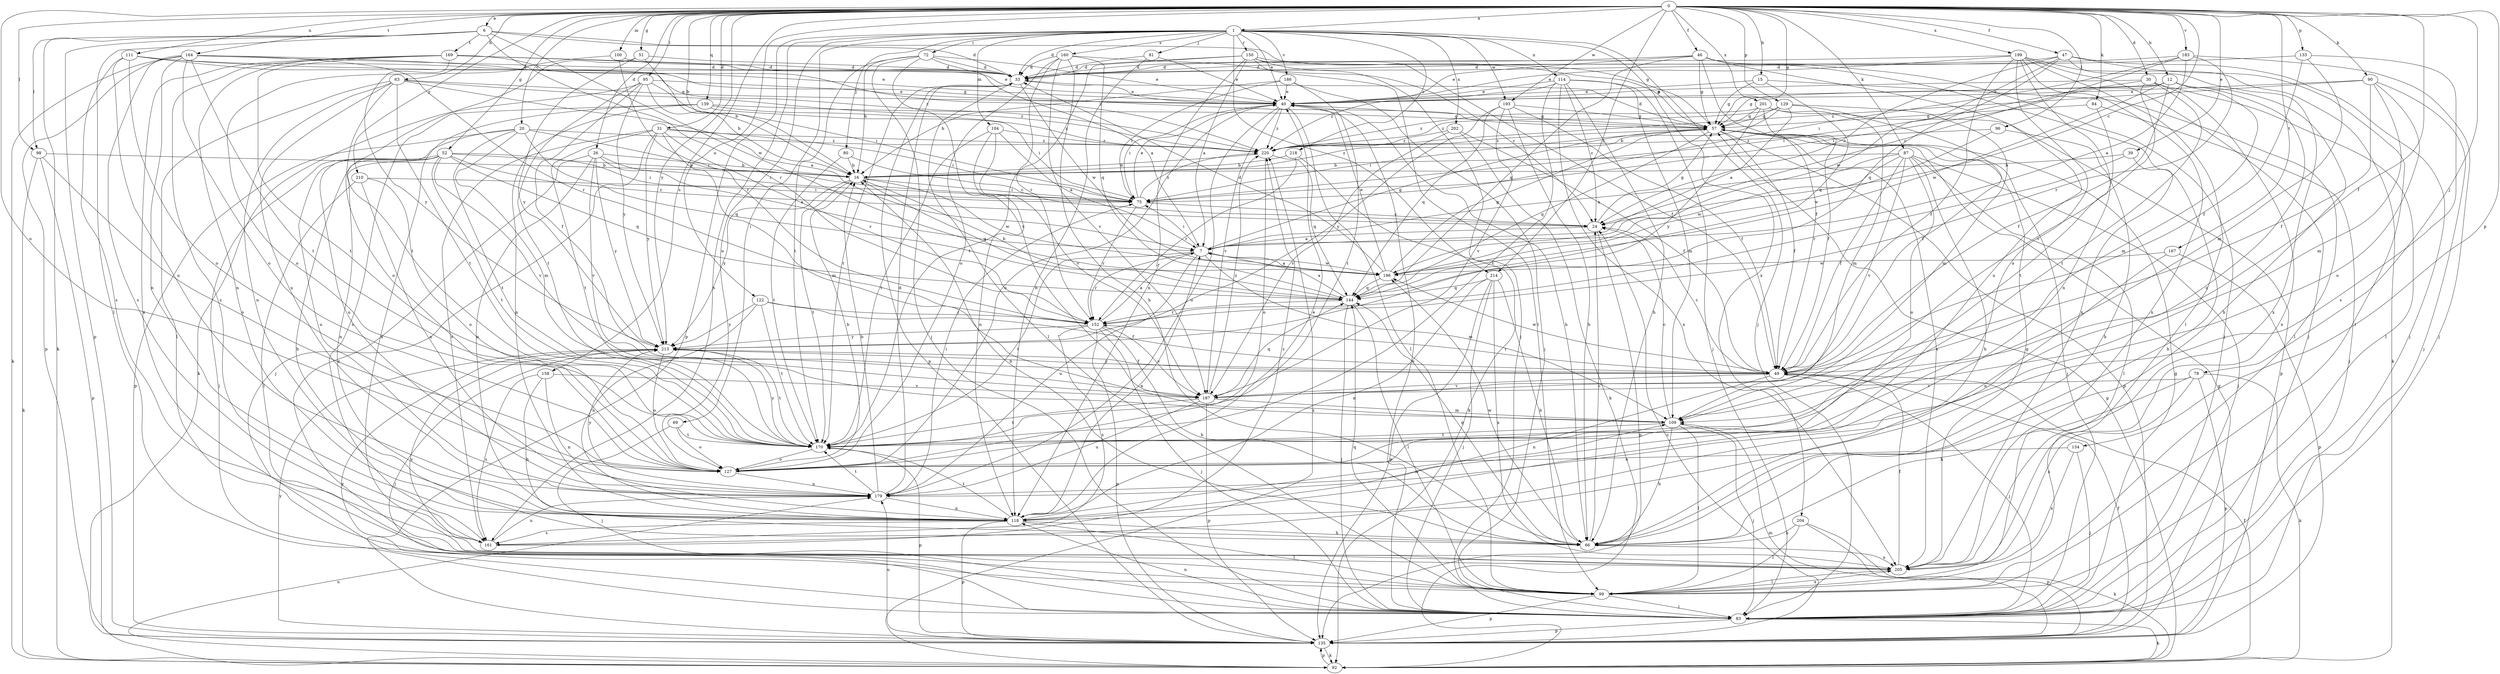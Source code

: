 strict digraph  {
0;
1;
6;
7;
12;
15;
16;
20;
24;
26;
30;
31;
33;
39;
40;
46;
47;
49;
51;
52;
57;
63;
66;
69;
72;
75;
78;
80;
81;
83;
84;
87;
90;
92;
95;
96;
98;
99;
100;
104;
109;
111;
114;
118;
122;
127;
129;
133;
134;
135;
139;
144;
150;
152;
158;
160;
161;
164;
167;
169;
170;
179;
183;
186;
187;
193;
196;
199;
201;
202;
204;
205;
210;
213;
214;
218;
220;
0 -> 1  [label=a];
0 -> 6  [label=a];
0 -> 12  [label=b];
0 -> 15  [label=b];
0 -> 16  [label=b];
0 -> 20  [label=c];
0 -> 24  [label=c];
0 -> 26  [label=d];
0 -> 30  [label=d];
0 -> 31  [label=d];
0 -> 39  [label=e];
0 -> 46  [label=f];
0 -> 47  [label=f];
0 -> 49  [label=f];
0 -> 51  [label=g];
0 -> 52  [label=g];
0 -> 57  [label=g];
0 -> 63  [label=h];
0 -> 78  [label=j];
0 -> 84  [label=k];
0 -> 87  [label=k];
0 -> 90  [label=k];
0 -> 95  [label=l];
0 -> 96  [label=l];
0 -> 98  [label=l];
0 -> 100  [label=m];
0 -> 111  [label=n];
0 -> 122  [label=o];
0 -> 127  [label=o];
0 -> 129  [label=p];
0 -> 133  [label=p];
0 -> 134  [label=p];
0 -> 139  [label=q];
0 -> 158  [label=s];
0 -> 164  [label=t];
0 -> 167  [label=t];
0 -> 183  [label=v];
0 -> 193  [label=w];
0 -> 199  [label=x];
0 -> 201  [label=x];
0 -> 210  [label=y];
0 -> 213  [label=y];
0 -> 214  [label=z];
1 -> 33  [label=d];
1 -> 40  [label=e];
1 -> 69  [label=i];
1 -> 72  [label=i];
1 -> 80  [label=j];
1 -> 81  [label=j];
1 -> 83  [label=j];
1 -> 104  [label=m];
1 -> 114  [label=n];
1 -> 127  [label=o];
1 -> 135  [label=p];
1 -> 150  [label=r];
1 -> 160  [label=s];
1 -> 161  [label=s];
1 -> 186  [label=v];
1 -> 193  [label=w];
1 -> 202  [label=x];
1 -> 204  [label=x];
1 -> 214  [label=z];
1 -> 218  [label=z];
6 -> 33  [label=d];
6 -> 57  [label=g];
6 -> 92  [label=k];
6 -> 98  [label=l];
6 -> 99  [label=l];
6 -> 135  [label=p];
6 -> 152  [label=r];
6 -> 169  [label=t];
6 -> 196  [label=w];
7 -> 57  [label=g];
7 -> 75  [label=i];
7 -> 109  [label=m];
7 -> 152  [label=r];
7 -> 170  [label=t];
7 -> 179  [label=u];
7 -> 196  [label=w];
12 -> 40  [label=e];
12 -> 49  [label=f];
12 -> 57  [label=g];
12 -> 66  [label=h];
12 -> 75  [label=i];
12 -> 109  [label=m];
12 -> 179  [label=u];
12 -> 196  [label=w];
15 -> 40  [label=e];
15 -> 57  [label=g];
15 -> 99  [label=l];
15 -> 144  [label=q];
16 -> 75  [label=i];
16 -> 144  [label=q];
16 -> 170  [label=t];
16 -> 196  [label=w];
16 -> 213  [label=y];
20 -> 75  [label=i];
20 -> 109  [label=m];
20 -> 135  [label=p];
20 -> 144  [label=q];
20 -> 170  [label=t];
20 -> 179  [label=u];
20 -> 220  [label=z];
24 -> 7  [label=a];
24 -> 57  [label=g];
24 -> 135  [label=p];
26 -> 7  [label=a];
26 -> 16  [label=b];
26 -> 75  [label=i];
26 -> 118  [label=n];
26 -> 187  [label=v];
26 -> 205  [label=x];
26 -> 213  [label=y];
30 -> 40  [label=e];
30 -> 75  [label=i];
30 -> 99  [label=l];
30 -> 170  [label=t];
30 -> 187  [label=v];
30 -> 205  [label=x];
31 -> 75  [label=i];
31 -> 83  [label=j];
31 -> 109  [label=m];
31 -> 152  [label=r];
31 -> 161  [label=s];
31 -> 170  [label=t];
31 -> 213  [label=y];
31 -> 220  [label=z];
33 -> 40  [label=e];
33 -> 99  [label=l];
33 -> 135  [label=p];
33 -> 170  [label=t];
33 -> 196  [label=w];
39 -> 16  [label=b];
39 -> 66  [label=h];
39 -> 152  [label=r];
40 -> 57  [label=g];
40 -> 66  [label=h];
40 -> 75  [label=i];
40 -> 99  [label=l];
40 -> 127  [label=o];
40 -> 179  [label=u];
40 -> 187  [label=v];
40 -> 220  [label=z];
46 -> 33  [label=d];
46 -> 40  [label=e];
46 -> 49  [label=f];
46 -> 57  [label=g];
46 -> 83  [label=j];
46 -> 144  [label=q];
46 -> 179  [label=u];
46 -> 205  [label=x];
47 -> 24  [label=c];
47 -> 33  [label=d];
47 -> 83  [label=j];
47 -> 99  [label=l];
47 -> 144  [label=q];
47 -> 196  [label=w];
47 -> 205  [label=x];
49 -> 24  [label=c];
49 -> 83  [label=j];
49 -> 118  [label=n];
49 -> 152  [label=r];
49 -> 187  [label=v];
49 -> 196  [label=w];
49 -> 213  [label=y];
51 -> 16  [label=b];
51 -> 33  [label=d];
51 -> 170  [label=t];
51 -> 213  [label=y];
52 -> 16  [label=b];
52 -> 24  [label=c];
52 -> 66  [label=h];
52 -> 75  [label=i];
52 -> 83  [label=j];
52 -> 118  [label=n];
52 -> 144  [label=q];
52 -> 170  [label=t];
52 -> 179  [label=u];
52 -> 187  [label=v];
57 -> 33  [label=d];
57 -> 49  [label=f];
57 -> 75  [label=i];
57 -> 83  [label=j];
57 -> 135  [label=p];
57 -> 144  [label=q];
57 -> 205  [label=x];
57 -> 220  [label=z];
63 -> 7  [label=a];
63 -> 40  [label=e];
63 -> 99  [label=l];
63 -> 118  [label=n];
63 -> 127  [label=o];
63 -> 170  [label=t];
63 -> 179  [label=u];
63 -> 220  [label=z];
66 -> 16  [label=b];
66 -> 24  [label=c];
66 -> 144  [label=q];
66 -> 196  [label=w];
66 -> 205  [label=x];
69 -> 83  [label=j];
69 -> 127  [label=o];
69 -> 170  [label=t];
72 -> 7  [label=a];
72 -> 16  [label=b];
72 -> 33  [label=d];
72 -> 40  [label=e];
72 -> 83  [label=j];
72 -> 170  [label=t];
72 -> 187  [label=v];
75 -> 24  [label=c];
75 -> 40  [label=e];
75 -> 152  [label=r];
75 -> 220  [label=z];
78 -> 66  [label=h];
78 -> 92  [label=k];
78 -> 135  [label=p];
78 -> 187  [label=v];
78 -> 205  [label=x];
80 -> 16  [label=b];
80 -> 24  [label=c];
80 -> 170  [label=t];
81 -> 33  [label=d];
81 -> 40  [label=e];
81 -> 118  [label=n];
83 -> 40  [label=e];
83 -> 57  [label=g];
83 -> 92  [label=k];
83 -> 118  [label=n];
83 -> 135  [label=p];
83 -> 213  [label=y];
84 -> 57  [label=g];
84 -> 83  [label=j];
84 -> 170  [label=t];
87 -> 7  [label=a];
87 -> 16  [label=b];
87 -> 49  [label=f];
87 -> 66  [label=h];
87 -> 83  [label=j];
87 -> 99  [label=l];
87 -> 127  [label=o];
87 -> 187  [label=v];
87 -> 196  [label=w];
90 -> 40  [label=e];
90 -> 49  [label=f];
90 -> 83  [label=j];
90 -> 109  [label=m];
90 -> 127  [label=o];
90 -> 220  [label=z];
92 -> 49  [label=f];
92 -> 57  [label=g];
92 -> 135  [label=p];
92 -> 179  [label=u];
92 -> 220  [label=z];
95 -> 16  [label=b];
95 -> 40  [label=e];
95 -> 49  [label=f];
95 -> 75  [label=i];
95 -> 92  [label=k];
95 -> 170  [label=t];
95 -> 213  [label=y];
96 -> 66  [label=h];
96 -> 196  [label=w];
96 -> 220  [label=z];
98 -> 16  [label=b];
98 -> 92  [label=k];
98 -> 127  [label=o];
98 -> 135  [label=p];
99 -> 83  [label=j];
99 -> 135  [label=p];
99 -> 144  [label=q];
99 -> 205  [label=x];
100 -> 33  [label=d];
100 -> 127  [label=o];
100 -> 152  [label=r];
104 -> 7  [label=a];
104 -> 118  [label=n];
104 -> 170  [label=t];
104 -> 187  [label=v];
104 -> 220  [label=z];
109 -> 24  [label=c];
109 -> 66  [label=h];
109 -> 83  [label=j];
109 -> 99  [label=l];
109 -> 170  [label=t];
111 -> 33  [label=d];
111 -> 57  [label=g];
111 -> 127  [label=o];
111 -> 161  [label=s];
111 -> 179  [label=u];
111 -> 220  [label=z];
114 -> 24  [label=c];
114 -> 40  [label=e];
114 -> 66  [label=h];
114 -> 83  [label=j];
114 -> 109  [label=m];
114 -> 170  [label=t];
114 -> 205  [label=x];
114 -> 220  [label=z];
118 -> 7  [label=a];
118 -> 40  [label=e];
118 -> 66  [label=h];
118 -> 99  [label=l];
118 -> 109  [label=m];
118 -> 135  [label=p];
118 -> 161  [label=s];
118 -> 170  [label=t];
122 -> 49  [label=f];
122 -> 118  [label=n];
122 -> 152  [label=r];
122 -> 170  [label=t];
122 -> 213  [label=y];
127 -> 16  [label=b];
127 -> 179  [label=u];
129 -> 7  [label=a];
129 -> 16  [label=b];
129 -> 49  [label=f];
129 -> 57  [label=g];
129 -> 109  [label=m];
129 -> 220  [label=z];
133 -> 33  [label=d];
133 -> 49  [label=f];
133 -> 109  [label=m];
133 -> 161  [label=s];
134 -> 83  [label=j];
134 -> 127  [label=o];
134 -> 205  [label=x];
135 -> 24  [label=c];
135 -> 49  [label=f];
135 -> 57  [label=g];
135 -> 92  [label=k];
135 -> 109  [label=m];
135 -> 179  [label=u];
135 -> 213  [label=y];
139 -> 57  [label=g];
139 -> 75  [label=i];
139 -> 118  [label=n];
139 -> 161  [label=s];
139 -> 205  [label=x];
139 -> 220  [label=z];
144 -> 7  [label=a];
144 -> 16  [label=b];
144 -> 83  [label=j];
144 -> 99  [label=l];
144 -> 152  [label=r];
150 -> 7  [label=a];
150 -> 33  [label=d];
150 -> 49  [label=f];
150 -> 57  [label=g];
150 -> 83  [label=j];
150 -> 99  [label=l];
150 -> 118  [label=n];
150 -> 170  [label=t];
152 -> 7  [label=a];
152 -> 66  [label=h];
152 -> 83  [label=j];
152 -> 135  [label=p];
152 -> 161  [label=s];
152 -> 187  [label=v];
152 -> 213  [label=y];
158 -> 66  [label=h];
158 -> 118  [label=n];
158 -> 161  [label=s];
158 -> 187  [label=v];
160 -> 24  [label=c];
160 -> 33  [label=d];
160 -> 66  [label=h];
160 -> 127  [label=o];
160 -> 144  [label=q];
160 -> 152  [label=r];
160 -> 187  [label=v];
161 -> 179  [label=u];
161 -> 220  [label=z];
164 -> 33  [label=d];
164 -> 40  [label=e];
164 -> 92  [label=k];
164 -> 118  [label=n];
164 -> 127  [label=o];
164 -> 135  [label=p];
164 -> 152  [label=r];
164 -> 161  [label=s];
164 -> 170  [label=t];
167 -> 118  [label=n];
167 -> 135  [label=p];
167 -> 196  [label=w];
169 -> 33  [label=d];
169 -> 40  [label=e];
169 -> 118  [label=n];
169 -> 161  [label=s];
169 -> 170  [label=t];
169 -> 205  [label=x];
169 -> 213  [label=y];
169 -> 220  [label=z];
170 -> 127  [label=o];
170 -> 135  [label=p];
170 -> 213  [label=y];
179 -> 16  [label=b];
179 -> 33  [label=d];
179 -> 75  [label=i];
179 -> 118  [label=n];
179 -> 170  [label=t];
179 -> 213  [label=y];
183 -> 7  [label=a];
183 -> 24  [label=c];
183 -> 33  [label=d];
183 -> 75  [label=i];
183 -> 83  [label=j];
183 -> 152  [label=r];
186 -> 16  [label=b];
186 -> 40  [label=e];
186 -> 75  [label=i];
186 -> 83  [label=j];
186 -> 170  [label=t];
187 -> 109  [label=m];
187 -> 135  [label=p];
187 -> 144  [label=q];
187 -> 170  [label=t];
187 -> 179  [label=u];
187 -> 220  [label=z];
193 -> 49  [label=f];
193 -> 57  [label=g];
193 -> 66  [label=h];
193 -> 144  [label=q];
193 -> 187  [label=v];
193 -> 213  [label=y];
196 -> 7  [label=a];
196 -> 33  [label=d];
196 -> 40  [label=e];
196 -> 57  [label=g];
196 -> 144  [label=q];
199 -> 33  [label=d];
199 -> 40  [label=e];
199 -> 49  [label=f];
199 -> 83  [label=j];
199 -> 92  [label=k];
199 -> 99  [label=l];
199 -> 118  [label=n];
199 -> 127  [label=o];
199 -> 205  [label=x];
201 -> 49  [label=f];
201 -> 57  [label=g];
201 -> 109  [label=m];
201 -> 135  [label=p];
201 -> 213  [label=y];
201 -> 220  [label=z];
202 -> 49  [label=f];
202 -> 92  [label=k];
202 -> 187  [label=v];
202 -> 220  [label=z];
204 -> 66  [label=h];
204 -> 92  [label=k];
204 -> 99  [label=l];
204 -> 135  [label=p];
205 -> 49  [label=f];
205 -> 57  [label=g];
205 -> 99  [label=l];
205 -> 213  [label=y];
210 -> 75  [label=i];
210 -> 99  [label=l];
210 -> 127  [label=o];
210 -> 179  [label=u];
213 -> 49  [label=f];
213 -> 83  [label=j];
213 -> 127  [label=o];
213 -> 170  [label=t];
214 -> 66  [label=h];
214 -> 83  [label=j];
214 -> 118  [label=n];
214 -> 135  [label=p];
214 -> 144  [label=q];
214 -> 205  [label=x];
218 -> 16  [label=b];
218 -> 92  [label=k];
218 -> 152  [label=r];
220 -> 16  [label=b];
220 -> 127  [label=o];
220 -> 144  [label=q];
}
